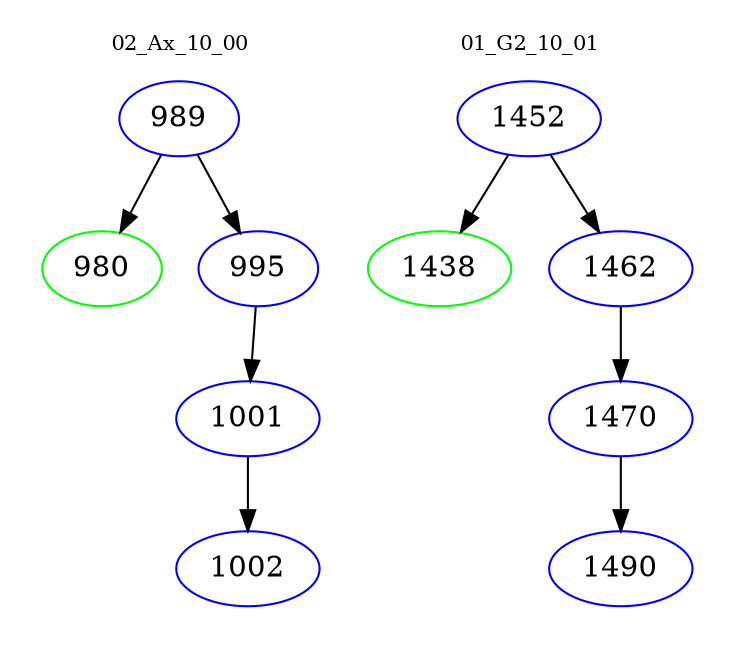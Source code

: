 digraph{
subgraph cluster_0 {
color = white
label = "02_Ax_10_00";
fontsize=10;
T0_989 [label="989", color="blue"]
T0_989 -> T0_980 [color="black"]
T0_980 [label="980", color="green"]
T0_989 -> T0_995 [color="black"]
T0_995 [label="995", color="blue"]
T0_995 -> T0_1001 [color="black"]
T0_1001 [label="1001", color="blue"]
T0_1001 -> T0_1002 [color="black"]
T0_1002 [label="1002", color="blue"]
}
subgraph cluster_1 {
color = white
label = "01_G2_10_01";
fontsize=10;
T1_1452 [label="1452", color="blue"]
T1_1452 -> T1_1438 [color="black"]
T1_1438 [label="1438", color="green"]
T1_1452 -> T1_1462 [color="black"]
T1_1462 [label="1462", color="blue"]
T1_1462 -> T1_1470 [color="black"]
T1_1470 [label="1470", color="blue"]
T1_1470 -> T1_1490 [color="black"]
T1_1490 [label="1490", color="blue"]
}
}
